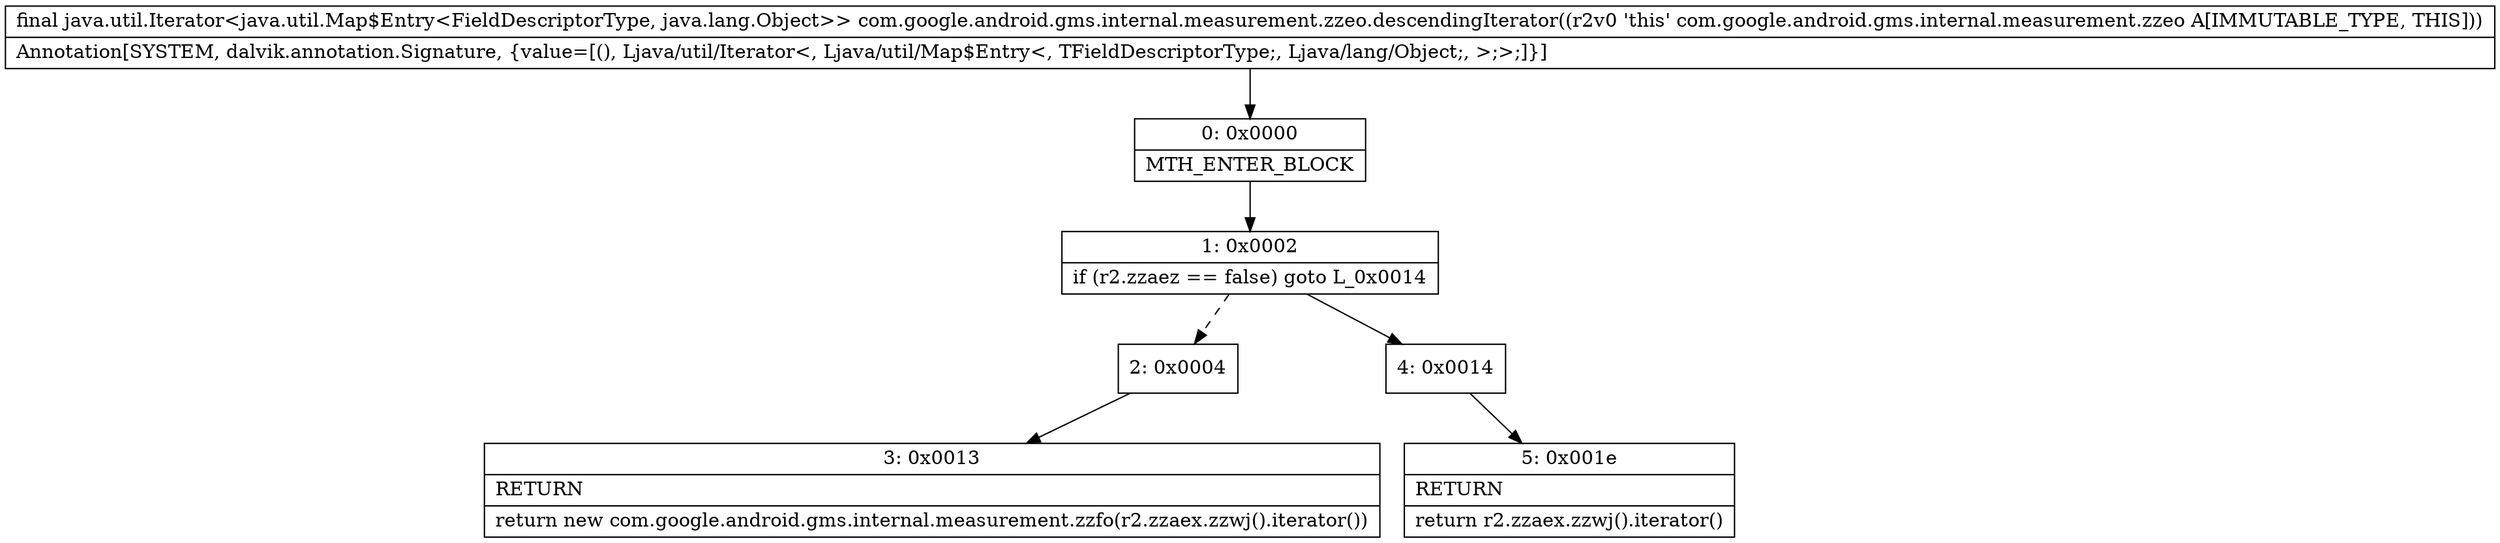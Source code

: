 digraph "CFG forcom.google.android.gms.internal.measurement.zzeo.descendingIterator()Ljava\/util\/Iterator;" {
Node_0 [shape=record,label="{0\:\ 0x0000|MTH_ENTER_BLOCK\l}"];
Node_1 [shape=record,label="{1\:\ 0x0002|if (r2.zzaez == false) goto L_0x0014\l}"];
Node_2 [shape=record,label="{2\:\ 0x0004}"];
Node_3 [shape=record,label="{3\:\ 0x0013|RETURN\l|return new com.google.android.gms.internal.measurement.zzfo(r2.zzaex.zzwj().iterator())\l}"];
Node_4 [shape=record,label="{4\:\ 0x0014}"];
Node_5 [shape=record,label="{5\:\ 0x001e|RETURN\l|return r2.zzaex.zzwj().iterator()\l}"];
MethodNode[shape=record,label="{final java.util.Iterator\<java.util.Map$Entry\<FieldDescriptorType, java.lang.Object\>\> com.google.android.gms.internal.measurement.zzeo.descendingIterator((r2v0 'this' com.google.android.gms.internal.measurement.zzeo A[IMMUTABLE_TYPE, THIS]))  | Annotation[SYSTEM, dalvik.annotation.Signature, \{value=[(), Ljava\/util\/Iterator\<, Ljava\/util\/Map$Entry\<, TFieldDescriptorType;, Ljava\/lang\/Object;, \>;\>;]\}]\l}"];
MethodNode -> Node_0;
Node_0 -> Node_1;
Node_1 -> Node_2[style=dashed];
Node_1 -> Node_4;
Node_2 -> Node_3;
Node_4 -> Node_5;
}

